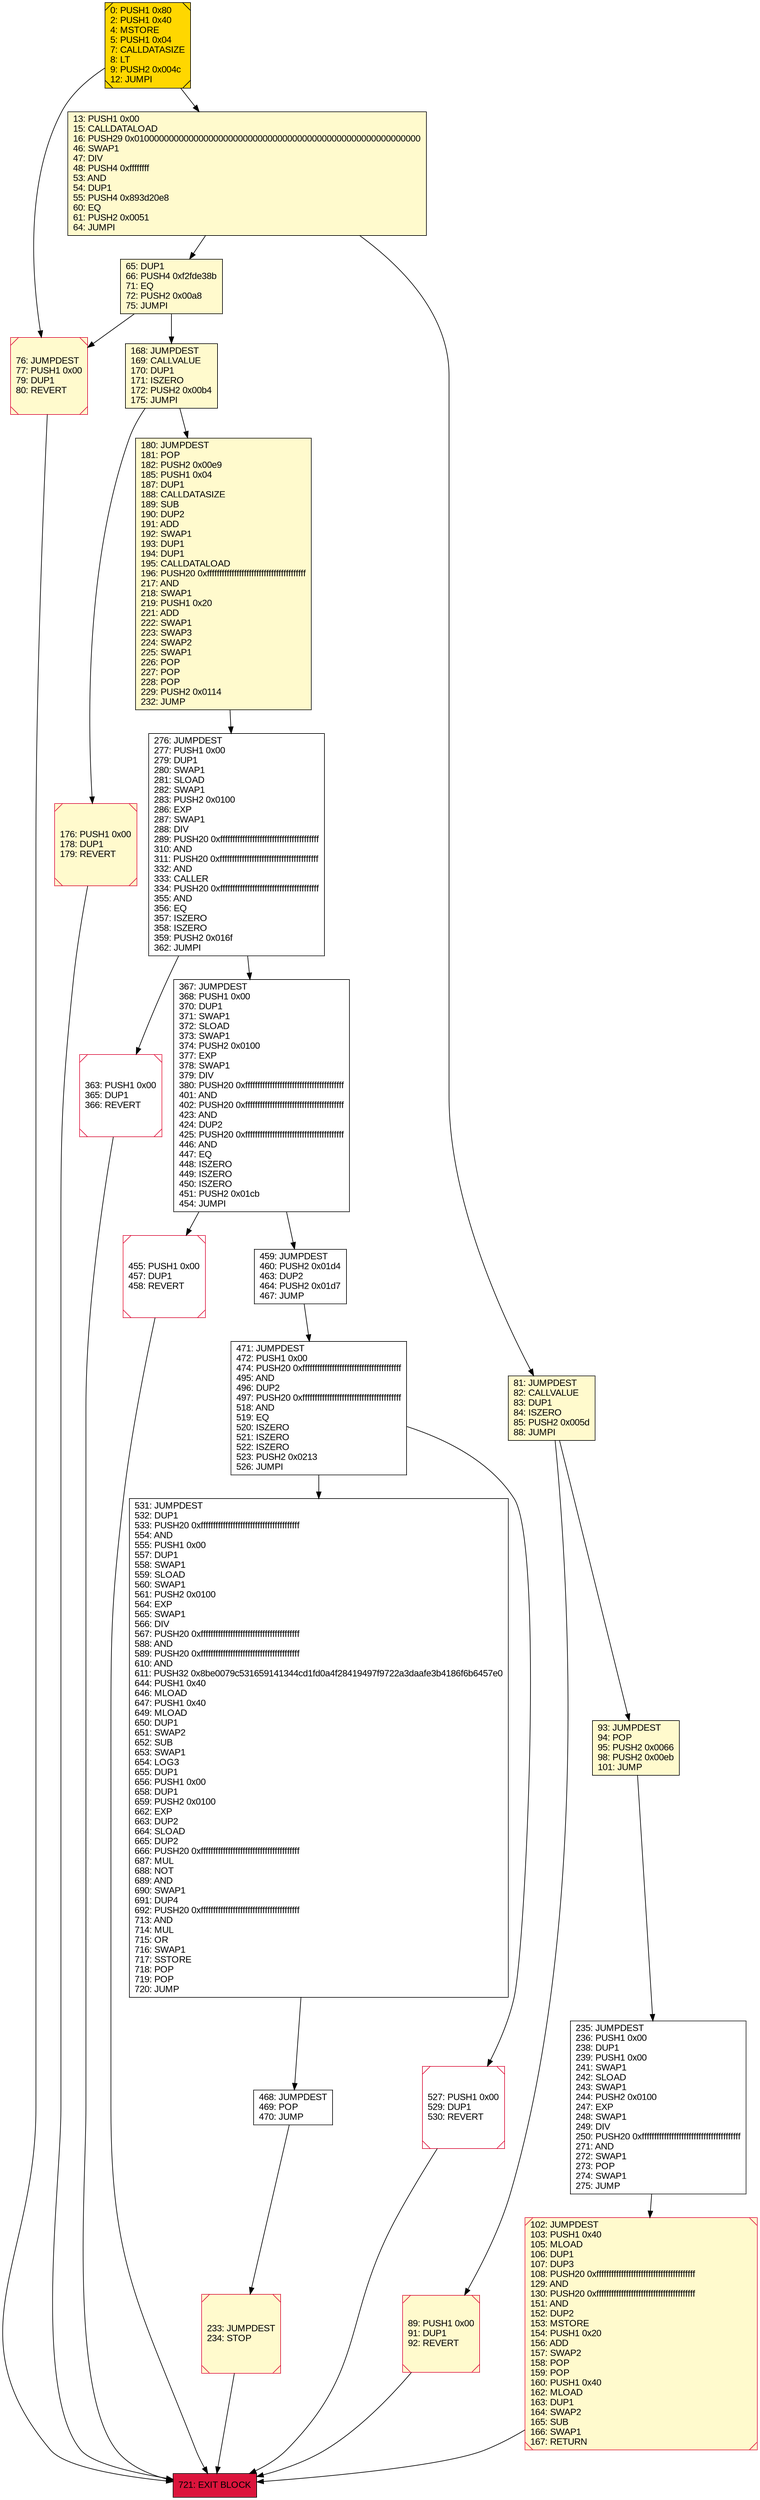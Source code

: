 digraph G {
bgcolor=transparent rankdir=UD;
node [shape=box style=filled color=black fillcolor=white fontname=arial fontcolor=black];
531 [label="531: JUMPDEST\l532: DUP1\l533: PUSH20 0xffffffffffffffffffffffffffffffffffffffff\l554: AND\l555: PUSH1 0x00\l557: DUP1\l558: SWAP1\l559: SLOAD\l560: SWAP1\l561: PUSH2 0x0100\l564: EXP\l565: SWAP1\l566: DIV\l567: PUSH20 0xffffffffffffffffffffffffffffffffffffffff\l588: AND\l589: PUSH20 0xffffffffffffffffffffffffffffffffffffffff\l610: AND\l611: PUSH32 0x8be0079c531659141344cd1fd0a4f28419497f9722a3daafe3b4186f6b6457e0\l644: PUSH1 0x40\l646: MLOAD\l647: PUSH1 0x40\l649: MLOAD\l650: DUP1\l651: SWAP2\l652: SUB\l653: SWAP1\l654: LOG3\l655: DUP1\l656: PUSH1 0x00\l658: DUP1\l659: PUSH2 0x0100\l662: EXP\l663: DUP2\l664: SLOAD\l665: DUP2\l666: PUSH20 0xffffffffffffffffffffffffffffffffffffffff\l687: MUL\l688: NOT\l689: AND\l690: SWAP1\l691: DUP4\l692: PUSH20 0xffffffffffffffffffffffffffffffffffffffff\l713: AND\l714: MUL\l715: OR\l716: SWAP1\l717: SSTORE\l718: POP\l719: POP\l720: JUMP\l" ];
471 [label="471: JUMPDEST\l472: PUSH1 0x00\l474: PUSH20 0xffffffffffffffffffffffffffffffffffffffff\l495: AND\l496: DUP2\l497: PUSH20 0xffffffffffffffffffffffffffffffffffffffff\l518: AND\l519: EQ\l520: ISZERO\l521: ISZERO\l522: ISZERO\l523: PUSH2 0x0213\l526: JUMPI\l" ];
455 [label="455: PUSH1 0x00\l457: DUP1\l458: REVERT\l" shape=Msquare color=crimson ];
65 [label="65: DUP1\l66: PUSH4 0xf2fde38b\l71: EQ\l72: PUSH2 0x00a8\l75: JUMPI\l" fillcolor=lemonchiffon ];
0 [label="0: PUSH1 0x80\l2: PUSH1 0x40\l4: MSTORE\l5: PUSH1 0x04\l7: CALLDATASIZE\l8: LT\l9: PUSH2 0x004c\l12: JUMPI\l" fillcolor=lemonchiffon shape=Msquare fillcolor=gold ];
76 [label="76: JUMPDEST\l77: PUSH1 0x00\l79: DUP1\l80: REVERT\l" fillcolor=lemonchiffon shape=Msquare color=crimson ];
363 [label="363: PUSH1 0x00\l365: DUP1\l366: REVERT\l" shape=Msquare color=crimson ];
81 [label="81: JUMPDEST\l82: CALLVALUE\l83: DUP1\l84: ISZERO\l85: PUSH2 0x005d\l88: JUMPI\l" fillcolor=lemonchiffon ];
527 [label="527: PUSH1 0x00\l529: DUP1\l530: REVERT\l" shape=Msquare color=crimson ];
459 [label="459: JUMPDEST\l460: PUSH2 0x01d4\l463: DUP2\l464: PUSH2 0x01d7\l467: JUMP\l" ];
168 [label="168: JUMPDEST\l169: CALLVALUE\l170: DUP1\l171: ISZERO\l172: PUSH2 0x00b4\l175: JUMPI\l" fillcolor=lemonchiffon ];
721 [label="721: EXIT BLOCK\l" fillcolor=crimson ];
176 [label="176: PUSH1 0x00\l178: DUP1\l179: REVERT\l" fillcolor=lemonchiffon shape=Msquare color=crimson ];
468 [label="468: JUMPDEST\l469: POP\l470: JUMP\l" ];
180 [label="180: JUMPDEST\l181: POP\l182: PUSH2 0x00e9\l185: PUSH1 0x04\l187: DUP1\l188: CALLDATASIZE\l189: SUB\l190: DUP2\l191: ADD\l192: SWAP1\l193: DUP1\l194: DUP1\l195: CALLDATALOAD\l196: PUSH20 0xffffffffffffffffffffffffffffffffffffffff\l217: AND\l218: SWAP1\l219: PUSH1 0x20\l221: ADD\l222: SWAP1\l223: SWAP3\l224: SWAP2\l225: SWAP1\l226: POP\l227: POP\l228: POP\l229: PUSH2 0x0114\l232: JUMP\l" fillcolor=lemonchiffon ];
102 [label="102: JUMPDEST\l103: PUSH1 0x40\l105: MLOAD\l106: DUP1\l107: DUP3\l108: PUSH20 0xffffffffffffffffffffffffffffffffffffffff\l129: AND\l130: PUSH20 0xffffffffffffffffffffffffffffffffffffffff\l151: AND\l152: DUP2\l153: MSTORE\l154: PUSH1 0x20\l156: ADD\l157: SWAP2\l158: POP\l159: POP\l160: PUSH1 0x40\l162: MLOAD\l163: DUP1\l164: SWAP2\l165: SUB\l166: SWAP1\l167: RETURN\l" fillcolor=lemonchiffon shape=Msquare color=crimson ];
13 [label="13: PUSH1 0x00\l15: CALLDATALOAD\l16: PUSH29 0x0100000000000000000000000000000000000000000000000000000000\l46: SWAP1\l47: DIV\l48: PUSH4 0xffffffff\l53: AND\l54: DUP1\l55: PUSH4 0x893d20e8\l60: EQ\l61: PUSH2 0x0051\l64: JUMPI\l" fillcolor=lemonchiffon ];
89 [label="89: PUSH1 0x00\l91: DUP1\l92: REVERT\l" fillcolor=lemonchiffon shape=Msquare color=crimson ];
93 [label="93: JUMPDEST\l94: POP\l95: PUSH2 0x0066\l98: PUSH2 0x00eb\l101: JUMP\l" fillcolor=lemonchiffon ];
276 [label="276: JUMPDEST\l277: PUSH1 0x00\l279: DUP1\l280: SWAP1\l281: SLOAD\l282: SWAP1\l283: PUSH2 0x0100\l286: EXP\l287: SWAP1\l288: DIV\l289: PUSH20 0xffffffffffffffffffffffffffffffffffffffff\l310: AND\l311: PUSH20 0xffffffffffffffffffffffffffffffffffffffff\l332: AND\l333: CALLER\l334: PUSH20 0xffffffffffffffffffffffffffffffffffffffff\l355: AND\l356: EQ\l357: ISZERO\l358: ISZERO\l359: PUSH2 0x016f\l362: JUMPI\l" ];
367 [label="367: JUMPDEST\l368: PUSH1 0x00\l370: DUP1\l371: SWAP1\l372: SLOAD\l373: SWAP1\l374: PUSH2 0x0100\l377: EXP\l378: SWAP1\l379: DIV\l380: PUSH20 0xffffffffffffffffffffffffffffffffffffffff\l401: AND\l402: PUSH20 0xffffffffffffffffffffffffffffffffffffffff\l423: AND\l424: DUP2\l425: PUSH20 0xffffffffffffffffffffffffffffffffffffffff\l446: AND\l447: EQ\l448: ISZERO\l449: ISZERO\l450: ISZERO\l451: PUSH2 0x01cb\l454: JUMPI\l" ];
233 [label="233: JUMPDEST\l234: STOP\l" fillcolor=lemonchiffon shape=Msquare color=crimson ];
235 [label="235: JUMPDEST\l236: PUSH1 0x00\l238: DUP1\l239: PUSH1 0x00\l241: SWAP1\l242: SLOAD\l243: SWAP1\l244: PUSH2 0x0100\l247: EXP\l248: SWAP1\l249: DIV\l250: PUSH20 0xffffffffffffffffffffffffffffffffffffffff\l271: AND\l272: SWAP1\l273: POP\l274: SWAP1\l275: JUMP\l" ];
168 -> 176;
176 -> 721;
471 -> 531;
168 -> 180;
235 -> 102;
471 -> 527;
468 -> 233;
0 -> 13;
531 -> 468;
81 -> 93;
367 -> 459;
76 -> 721;
363 -> 721;
13 -> 65;
0 -> 76;
102 -> 721;
276 -> 367;
93 -> 235;
89 -> 721;
180 -> 276;
233 -> 721;
459 -> 471;
65 -> 76;
276 -> 363;
13 -> 81;
81 -> 89;
65 -> 168;
455 -> 721;
367 -> 455;
527 -> 721;
}